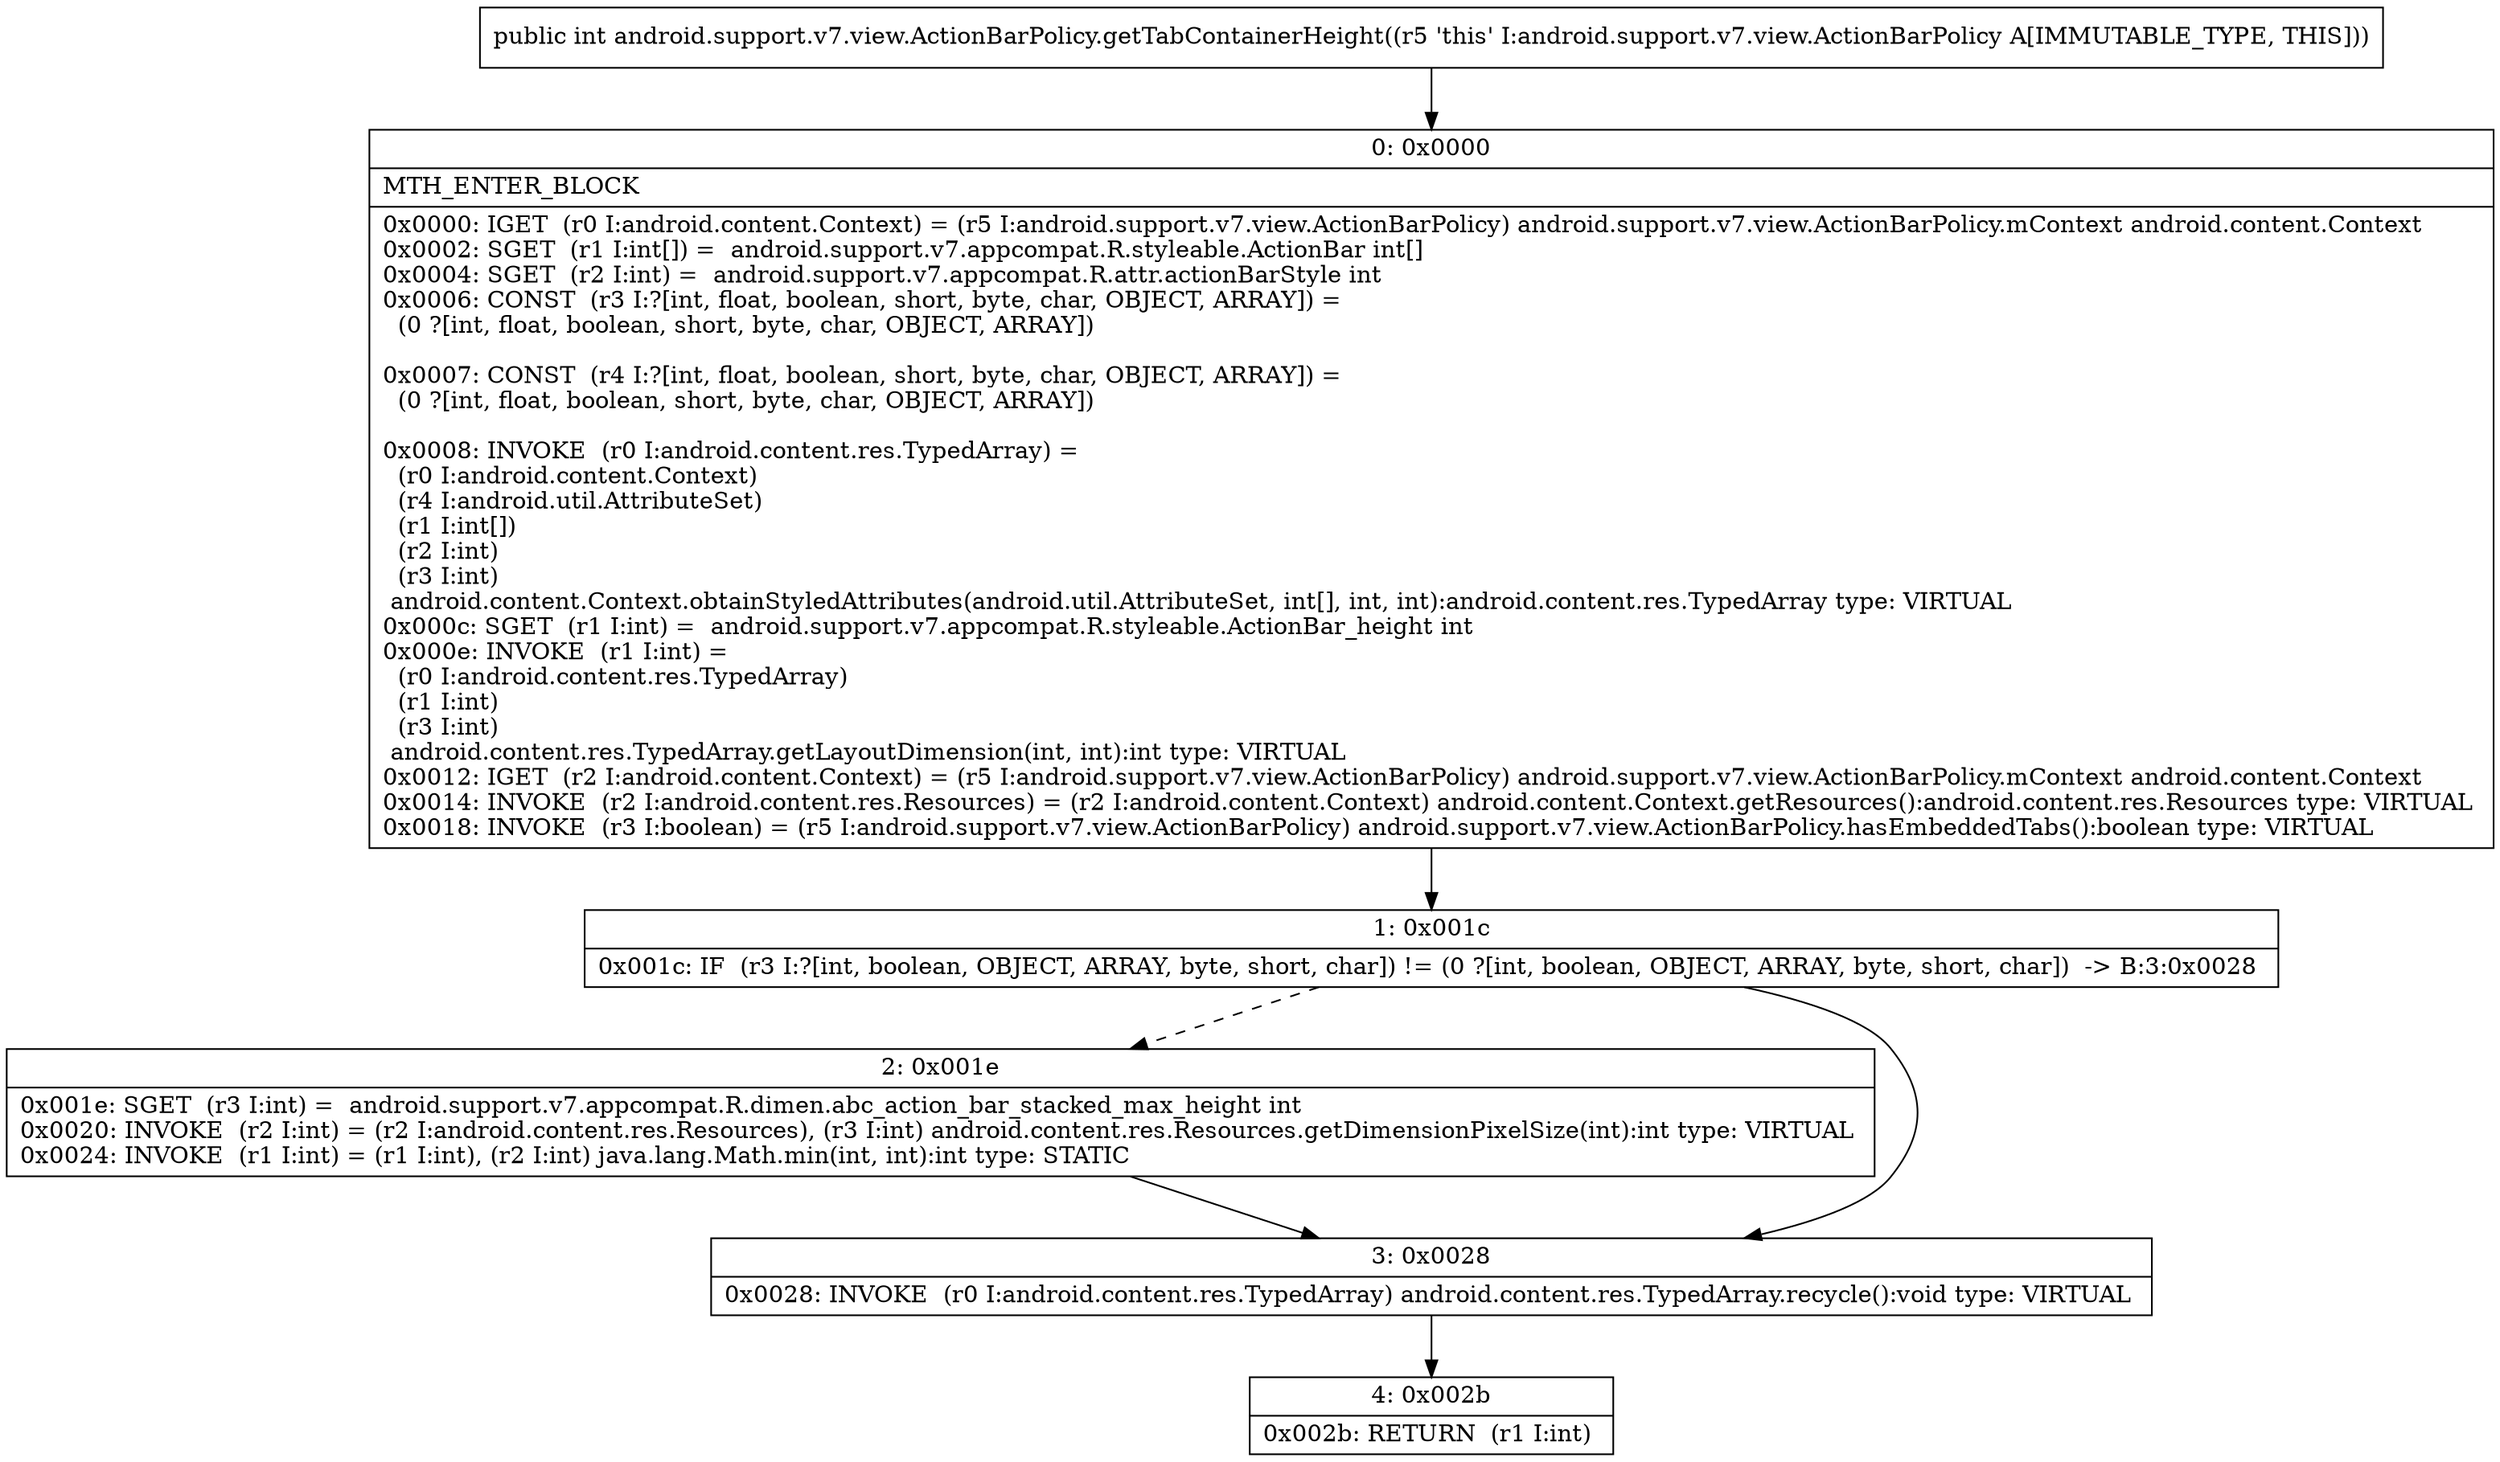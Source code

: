 digraph "CFG forandroid.support.v7.view.ActionBarPolicy.getTabContainerHeight()I" {
Node_0 [shape=record,label="{0\:\ 0x0000|MTH_ENTER_BLOCK\l|0x0000: IGET  (r0 I:android.content.Context) = (r5 I:android.support.v7.view.ActionBarPolicy) android.support.v7.view.ActionBarPolicy.mContext android.content.Context \l0x0002: SGET  (r1 I:int[]) =  android.support.v7.appcompat.R.styleable.ActionBar int[] \l0x0004: SGET  (r2 I:int) =  android.support.v7.appcompat.R.attr.actionBarStyle int \l0x0006: CONST  (r3 I:?[int, float, boolean, short, byte, char, OBJECT, ARRAY]) = \l  (0 ?[int, float, boolean, short, byte, char, OBJECT, ARRAY])\l \l0x0007: CONST  (r4 I:?[int, float, boolean, short, byte, char, OBJECT, ARRAY]) = \l  (0 ?[int, float, boolean, short, byte, char, OBJECT, ARRAY])\l \l0x0008: INVOKE  (r0 I:android.content.res.TypedArray) = \l  (r0 I:android.content.Context)\l  (r4 I:android.util.AttributeSet)\l  (r1 I:int[])\l  (r2 I:int)\l  (r3 I:int)\l android.content.Context.obtainStyledAttributes(android.util.AttributeSet, int[], int, int):android.content.res.TypedArray type: VIRTUAL \l0x000c: SGET  (r1 I:int) =  android.support.v7.appcompat.R.styleable.ActionBar_height int \l0x000e: INVOKE  (r1 I:int) = \l  (r0 I:android.content.res.TypedArray)\l  (r1 I:int)\l  (r3 I:int)\l android.content.res.TypedArray.getLayoutDimension(int, int):int type: VIRTUAL \l0x0012: IGET  (r2 I:android.content.Context) = (r5 I:android.support.v7.view.ActionBarPolicy) android.support.v7.view.ActionBarPolicy.mContext android.content.Context \l0x0014: INVOKE  (r2 I:android.content.res.Resources) = (r2 I:android.content.Context) android.content.Context.getResources():android.content.res.Resources type: VIRTUAL \l0x0018: INVOKE  (r3 I:boolean) = (r5 I:android.support.v7.view.ActionBarPolicy) android.support.v7.view.ActionBarPolicy.hasEmbeddedTabs():boolean type: VIRTUAL \l}"];
Node_1 [shape=record,label="{1\:\ 0x001c|0x001c: IF  (r3 I:?[int, boolean, OBJECT, ARRAY, byte, short, char]) != (0 ?[int, boolean, OBJECT, ARRAY, byte, short, char])  \-\> B:3:0x0028 \l}"];
Node_2 [shape=record,label="{2\:\ 0x001e|0x001e: SGET  (r3 I:int) =  android.support.v7.appcompat.R.dimen.abc_action_bar_stacked_max_height int \l0x0020: INVOKE  (r2 I:int) = (r2 I:android.content.res.Resources), (r3 I:int) android.content.res.Resources.getDimensionPixelSize(int):int type: VIRTUAL \l0x0024: INVOKE  (r1 I:int) = (r1 I:int), (r2 I:int) java.lang.Math.min(int, int):int type: STATIC \l}"];
Node_3 [shape=record,label="{3\:\ 0x0028|0x0028: INVOKE  (r0 I:android.content.res.TypedArray) android.content.res.TypedArray.recycle():void type: VIRTUAL \l}"];
Node_4 [shape=record,label="{4\:\ 0x002b|0x002b: RETURN  (r1 I:int) \l}"];
MethodNode[shape=record,label="{public int android.support.v7.view.ActionBarPolicy.getTabContainerHeight((r5 'this' I:android.support.v7.view.ActionBarPolicy A[IMMUTABLE_TYPE, THIS])) }"];
MethodNode -> Node_0;
Node_0 -> Node_1;
Node_1 -> Node_2[style=dashed];
Node_1 -> Node_3;
Node_2 -> Node_3;
Node_3 -> Node_4;
}

